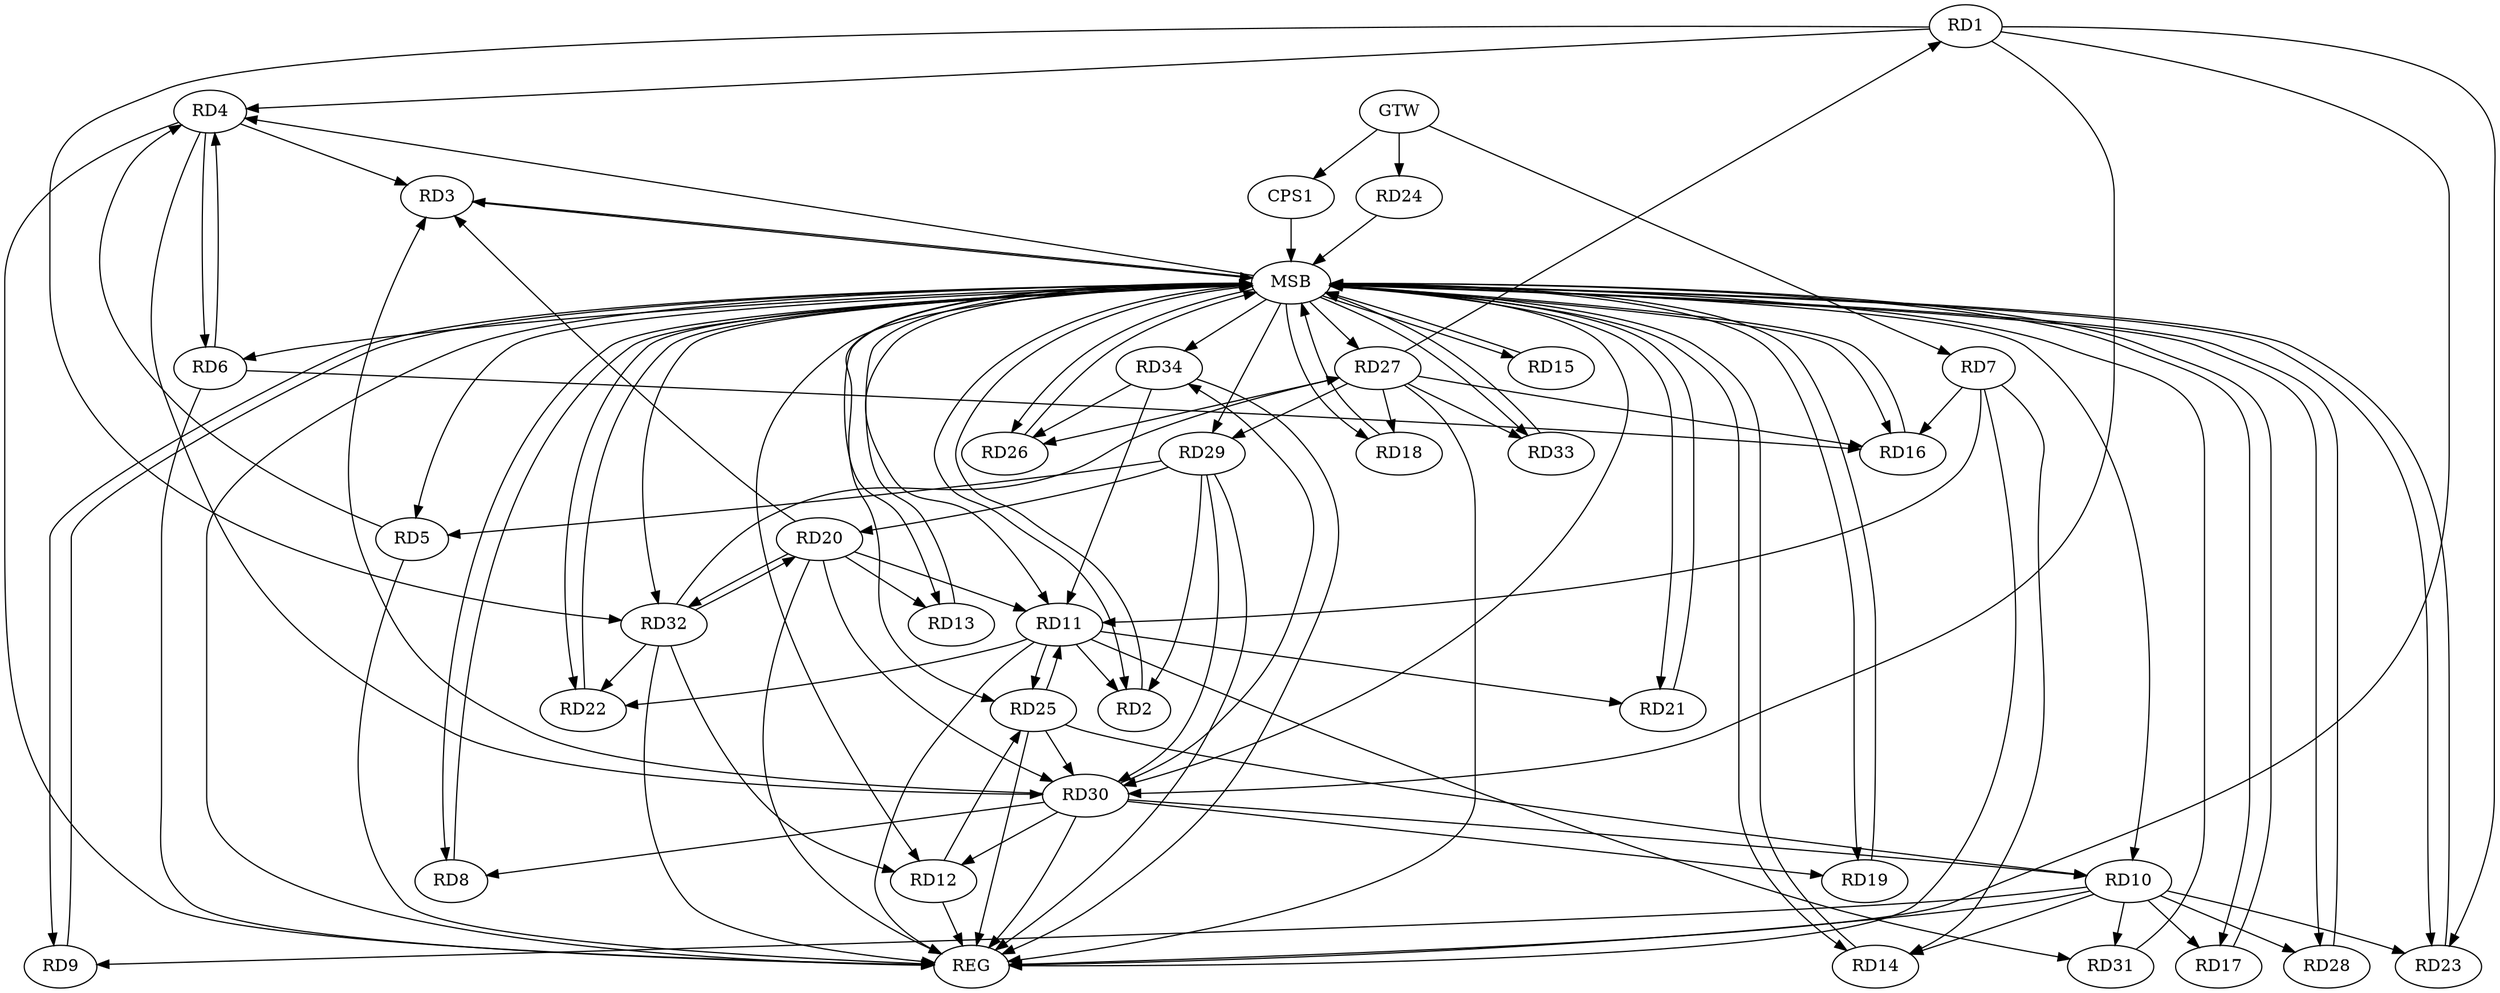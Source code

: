strict digraph G {
  RD1 [ label="RD1" ];
  RD2 [ label="RD2" ];
  RD3 [ label="RD3" ];
  RD4 [ label="RD4" ];
  RD5 [ label="RD5" ];
  RD6 [ label="RD6" ];
  RD7 [ label="RD7" ];
  RD8 [ label="RD8" ];
  RD9 [ label="RD9" ];
  RD10 [ label="RD10" ];
  RD11 [ label="RD11" ];
  RD12 [ label="RD12" ];
  RD13 [ label="RD13" ];
  RD14 [ label="RD14" ];
  RD15 [ label="RD15" ];
  RD16 [ label="RD16" ];
  RD17 [ label="RD17" ];
  RD18 [ label="RD18" ];
  RD19 [ label="RD19" ];
  RD20 [ label="RD20" ];
  RD21 [ label="RD21" ];
  RD22 [ label="RD22" ];
  RD23 [ label="RD23" ];
  RD24 [ label="RD24" ];
  RD25 [ label="RD25" ];
  RD26 [ label="RD26" ];
  RD27 [ label="RD27" ];
  RD28 [ label="RD28" ];
  RD29 [ label="RD29" ];
  RD30 [ label="RD30" ];
  RD31 [ label="RD31" ];
  RD32 [ label="RD32" ];
  RD33 [ label="RD33" ];
  RD34 [ label="RD34" ];
  CPS1 [ label="CPS1" ];
  GTW [ label="GTW" ];
  REG [ label="REG" ];
  MSB [ label="MSB" ];
  RD1 -> RD4;
  RD1 -> RD23;
  RD27 -> RD1;
  RD1 -> RD30;
  RD1 -> RD32;
  RD11 -> RD2;
  RD29 -> RD2;
  RD4 -> RD3;
  RD20 -> RD3;
  RD30 -> RD3;
  RD5 -> RD4;
  RD4 -> RD6;
  RD6 -> RD4;
  RD4 -> RD30;
  RD29 -> RD5;
  RD6 -> RD16;
  RD7 -> RD11;
  RD7 -> RD14;
  RD7 -> RD16;
  RD30 -> RD8;
  RD10 -> RD9;
  RD10 -> RD14;
  RD10 -> RD17;
  RD10 -> RD23;
  RD25 -> RD10;
  RD10 -> RD28;
  RD30 -> RD10;
  RD10 -> RD31;
  RD20 -> RD11;
  RD11 -> RD21;
  RD11 -> RD22;
  RD11 -> RD25;
  RD25 -> RD11;
  RD11 -> RD31;
  RD34 -> RD11;
  RD12 -> RD25;
  RD30 -> RD12;
  RD32 -> RD12;
  RD20 -> RD13;
  RD27 -> RD16;
  RD27 -> RD18;
  RD30 -> RD19;
  RD29 -> RD20;
  RD20 -> RD30;
  RD20 -> RD32;
  RD32 -> RD20;
  RD32 -> RD22;
  RD25 -> RD30;
  RD27 -> RD26;
  RD34 -> RD26;
  RD27 -> RD29;
  RD32 -> RD27;
  RD27 -> RD33;
  RD29 -> RD30;
  RD30 -> RD34;
  GTW -> RD7;
  GTW -> RD24;
  GTW -> CPS1;
  RD1 -> REG;
  RD4 -> REG;
  RD5 -> REG;
  RD6 -> REG;
  RD7 -> REG;
  RD10 -> REG;
  RD11 -> REG;
  RD12 -> REG;
  RD20 -> REG;
  RD25 -> REG;
  RD27 -> REG;
  RD29 -> REG;
  RD30 -> REG;
  RD32 -> REG;
  RD34 -> REG;
  RD2 -> MSB;
  MSB -> RD6;
  MSB -> REG;
  RD3 -> MSB;
  MSB -> RD14;
  MSB -> RD22;
  MSB -> RD28;
  MSB -> RD30;
  RD8 -> MSB;
  MSB -> RD9;
  MSB -> RD10;
  MSB -> RD15;
  MSB -> RD25;
  MSB -> RD33;
  RD9 -> MSB;
  MSB -> RD11;
  MSB -> RD23;
  MSB -> RD34;
  RD13 -> MSB;
  RD14 -> MSB;
  MSB -> RD29;
  MSB -> RD32;
  RD15 -> MSB;
  RD16 -> MSB;
  MSB -> RD17;
  MSB -> RD26;
  RD17 -> MSB;
  MSB -> RD18;
  RD18 -> MSB;
  RD19 -> MSB;
  MSB -> RD2;
  RD21 -> MSB;
  MSB -> RD8;
  MSB -> RD13;
  MSB -> RD16;
  MSB -> RD27;
  RD22 -> MSB;
  MSB -> RD3;
  MSB -> RD12;
  MSB -> RD19;
  MSB -> RD21;
  RD23 -> MSB;
  MSB -> RD4;
  RD24 -> MSB;
  RD26 -> MSB;
  RD28 -> MSB;
  RD31 -> MSB;
  RD33 -> MSB;
  CPS1 -> MSB;
  MSB -> RD5;
}
